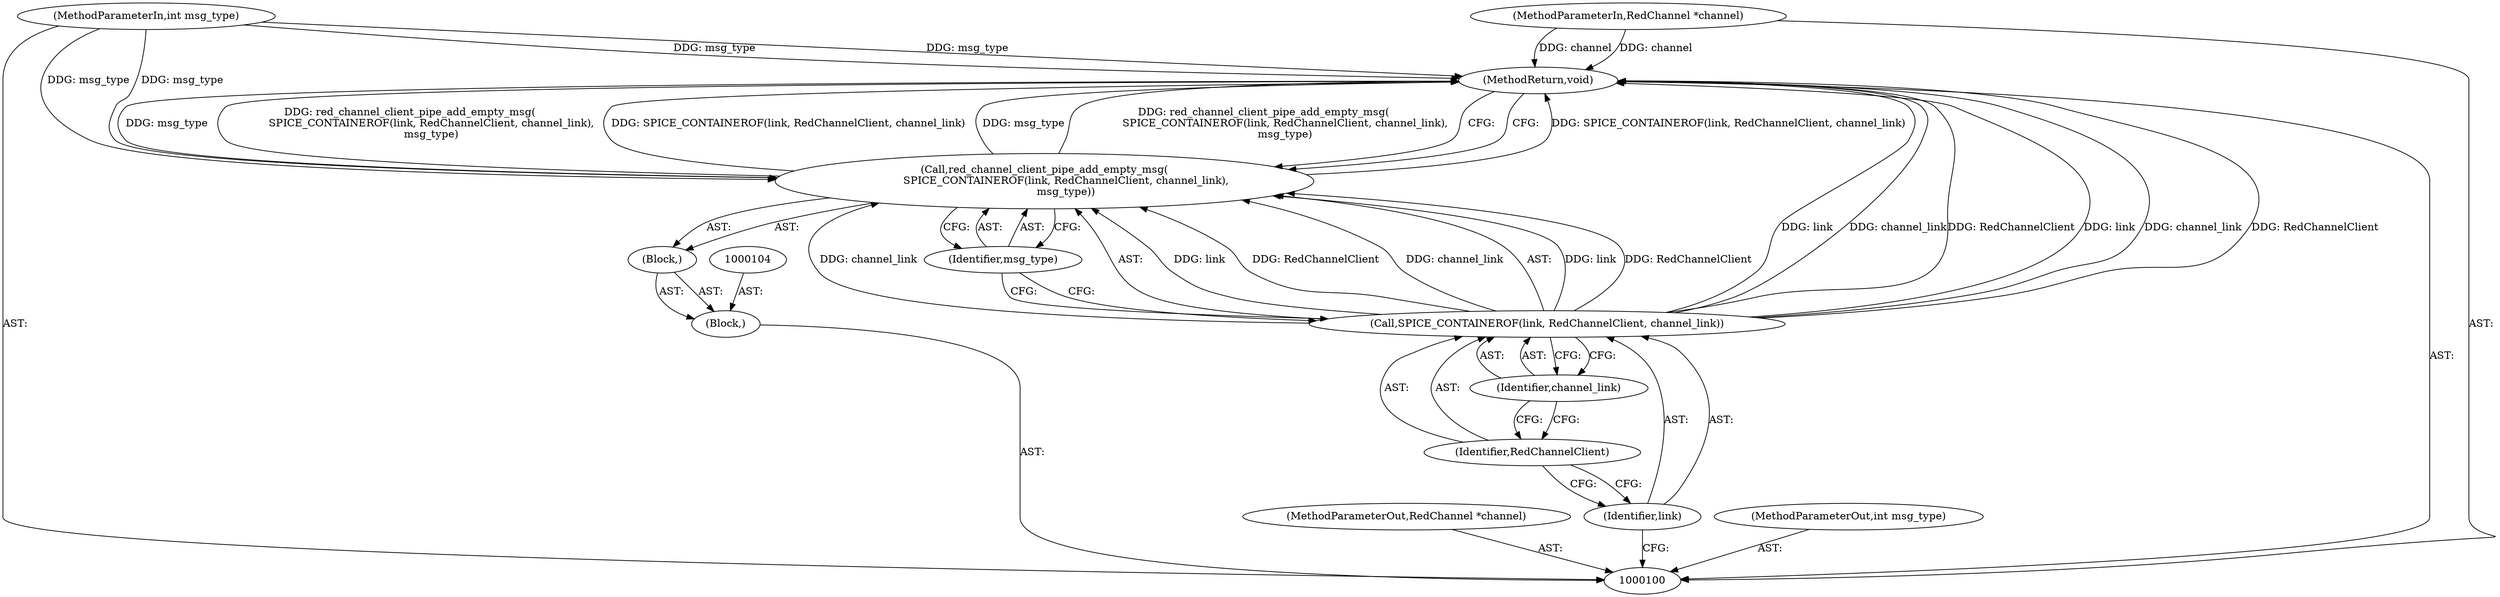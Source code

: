 digraph "1_spice_53488f0275d6c8a121af49f7ac817d09ce68090d" {
"1000112" [label="(MethodReturn,void)"];
"1000101" [label="(MethodParameterIn,RedChannel *channel)"];
"1000130" [label="(MethodParameterOut,RedChannel *channel)"];
"1000102" [label="(MethodParameterIn,int msg_type)"];
"1000131" [label="(MethodParameterOut,int msg_type)"];
"1000103" [label="(Block,)"];
"1000105" [label="(Block,)"];
"1000106" [label="(Call,red_channel_client_pipe_add_empty_msg(\n             SPICE_CONTAINEROF(link, RedChannelClient, channel_link),\n             msg_type))"];
"1000107" [label="(Call,SPICE_CONTAINEROF(link, RedChannelClient, channel_link))"];
"1000108" [label="(Identifier,link)"];
"1000109" [label="(Identifier,RedChannelClient)"];
"1000110" [label="(Identifier,channel_link)"];
"1000111" [label="(Identifier,msg_type)"];
"1000112" -> "1000100"  [label="AST: "];
"1000112" -> "1000106"  [label="CFG: "];
"1000107" -> "1000112"  [label="DDG: link"];
"1000107" -> "1000112"  [label="DDG: channel_link"];
"1000107" -> "1000112"  [label="DDG: RedChannelClient"];
"1000106" -> "1000112"  [label="DDG: SPICE_CONTAINEROF(link, RedChannelClient, channel_link)"];
"1000106" -> "1000112"  [label="DDG: msg_type"];
"1000106" -> "1000112"  [label="DDG: red_channel_client_pipe_add_empty_msg(\n             SPICE_CONTAINEROF(link, RedChannelClient, channel_link),\n             msg_type)"];
"1000102" -> "1000112"  [label="DDG: msg_type"];
"1000101" -> "1000112"  [label="DDG: channel"];
"1000101" -> "1000100"  [label="AST: "];
"1000101" -> "1000112"  [label="DDG: channel"];
"1000130" -> "1000100"  [label="AST: "];
"1000102" -> "1000100"  [label="AST: "];
"1000102" -> "1000112"  [label="DDG: msg_type"];
"1000102" -> "1000106"  [label="DDG: msg_type"];
"1000131" -> "1000100"  [label="AST: "];
"1000103" -> "1000100"  [label="AST: "];
"1000104" -> "1000103"  [label="AST: "];
"1000105" -> "1000103"  [label="AST: "];
"1000105" -> "1000103"  [label="AST: "];
"1000106" -> "1000105"  [label="AST: "];
"1000106" -> "1000105"  [label="AST: "];
"1000106" -> "1000111"  [label="CFG: "];
"1000107" -> "1000106"  [label="AST: "];
"1000111" -> "1000106"  [label="AST: "];
"1000112" -> "1000106"  [label="CFG: "];
"1000106" -> "1000112"  [label="DDG: SPICE_CONTAINEROF(link, RedChannelClient, channel_link)"];
"1000106" -> "1000112"  [label="DDG: msg_type"];
"1000106" -> "1000112"  [label="DDG: red_channel_client_pipe_add_empty_msg(\n             SPICE_CONTAINEROF(link, RedChannelClient, channel_link),\n             msg_type)"];
"1000107" -> "1000106"  [label="DDG: link"];
"1000107" -> "1000106"  [label="DDG: RedChannelClient"];
"1000107" -> "1000106"  [label="DDG: channel_link"];
"1000102" -> "1000106"  [label="DDG: msg_type"];
"1000107" -> "1000106"  [label="AST: "];
"1000107" -> "1000110"  [label="CFG: "];
"1000108" -> "1000107"  [label="AST: "];
"1000109" -> "1000107"  [label="AST: "];
"1000110" -> "1000107"  [label="AST: "];
"1000111" -> "1000107"  [label="CFG: "];
"1000107" -> "1000112"  [label="DDG: link"];
"1000107" -> "1000112"  [label="DDG: channel_link"];
"1000107" -> "1000112"  [label="DDG: RedChannelClient"];
"1000107" -> "1000106"  [label="DDG: link"];
"1000107" -> "1000106"  [label="DDG: RedChannelClient"];
"1000107" -> "1000106"  [label="DDG: channel_link"];
"1000108" -> "1000107"  [label="AST: "];
"1000108" -> "1000100"  [label="CFG: "];
"1000109" -> "1000108"  [label="CFG: "];
"1000109" -> "1000107"  [label="AST: "];
"1000109" -> "1000108"  [label="CFG: "];
"1000110" -> "1000109"  [label="CFG: "];
"1000110" -> "1000107"  [label="AST: "];
"1000110" -> "1000109"  [label="CFG: "];
"1000107" -> "1000110"  [label="CFG: "];
"1000111" -> "1000106"  [label="AST: "];
"1000111" -> "1000107"  [label="CFG: "];
"1000106" -> "1000111"  [label="CFG: "];
}
